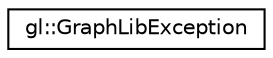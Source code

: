 digraph "Graphical Class Hierarchy"
{
 // LATEX_PDF_SIZE
  edge [fontname="Helvetica",fontsize="10",labelfontname="Helvetica",labelfontsize="10"];
  node [fontname="Helvetica",fontsize="10",shape=record];
  rankdir="LR";
  Node0 [label="gl::GraphLibException",height=0.2,width=0.4,color="black", fillcolor="white", style="filled",URL="$classgl_1_1_graph_lib_exception.html",tooltip="GraphLibException is a specific exception class for this library."];
}
